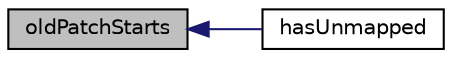 digraph "oldPatchStarts"
{
  bgcolor="transparent";
  edge [fontname="Helvetica",fontsize="10",labelfontname="Helvetica",labelfontsize="10"];
  node [fontname="Helvetica",fontsize="10",shape=record];
  rankdir="LR";
  Node273 [label="oldPatchStarts",height=0.2,width=0.4,color="black", fillcolor="grey75", style="filled", fontcolor="black"];
  Node273 -> Node274 [dir="back",color="midnightblue",fontsize="10",style="solid",fontname="Helvetica"];
  Node274 [label="hasUnmapped",height=0.2,width=0.4,color="black",URL="$a28501.html#a2a59d1ca6503d9bd9cf0322d76c86214",tooltip="Are there unmapped values? I.e. do all size() elements get. "];
}
